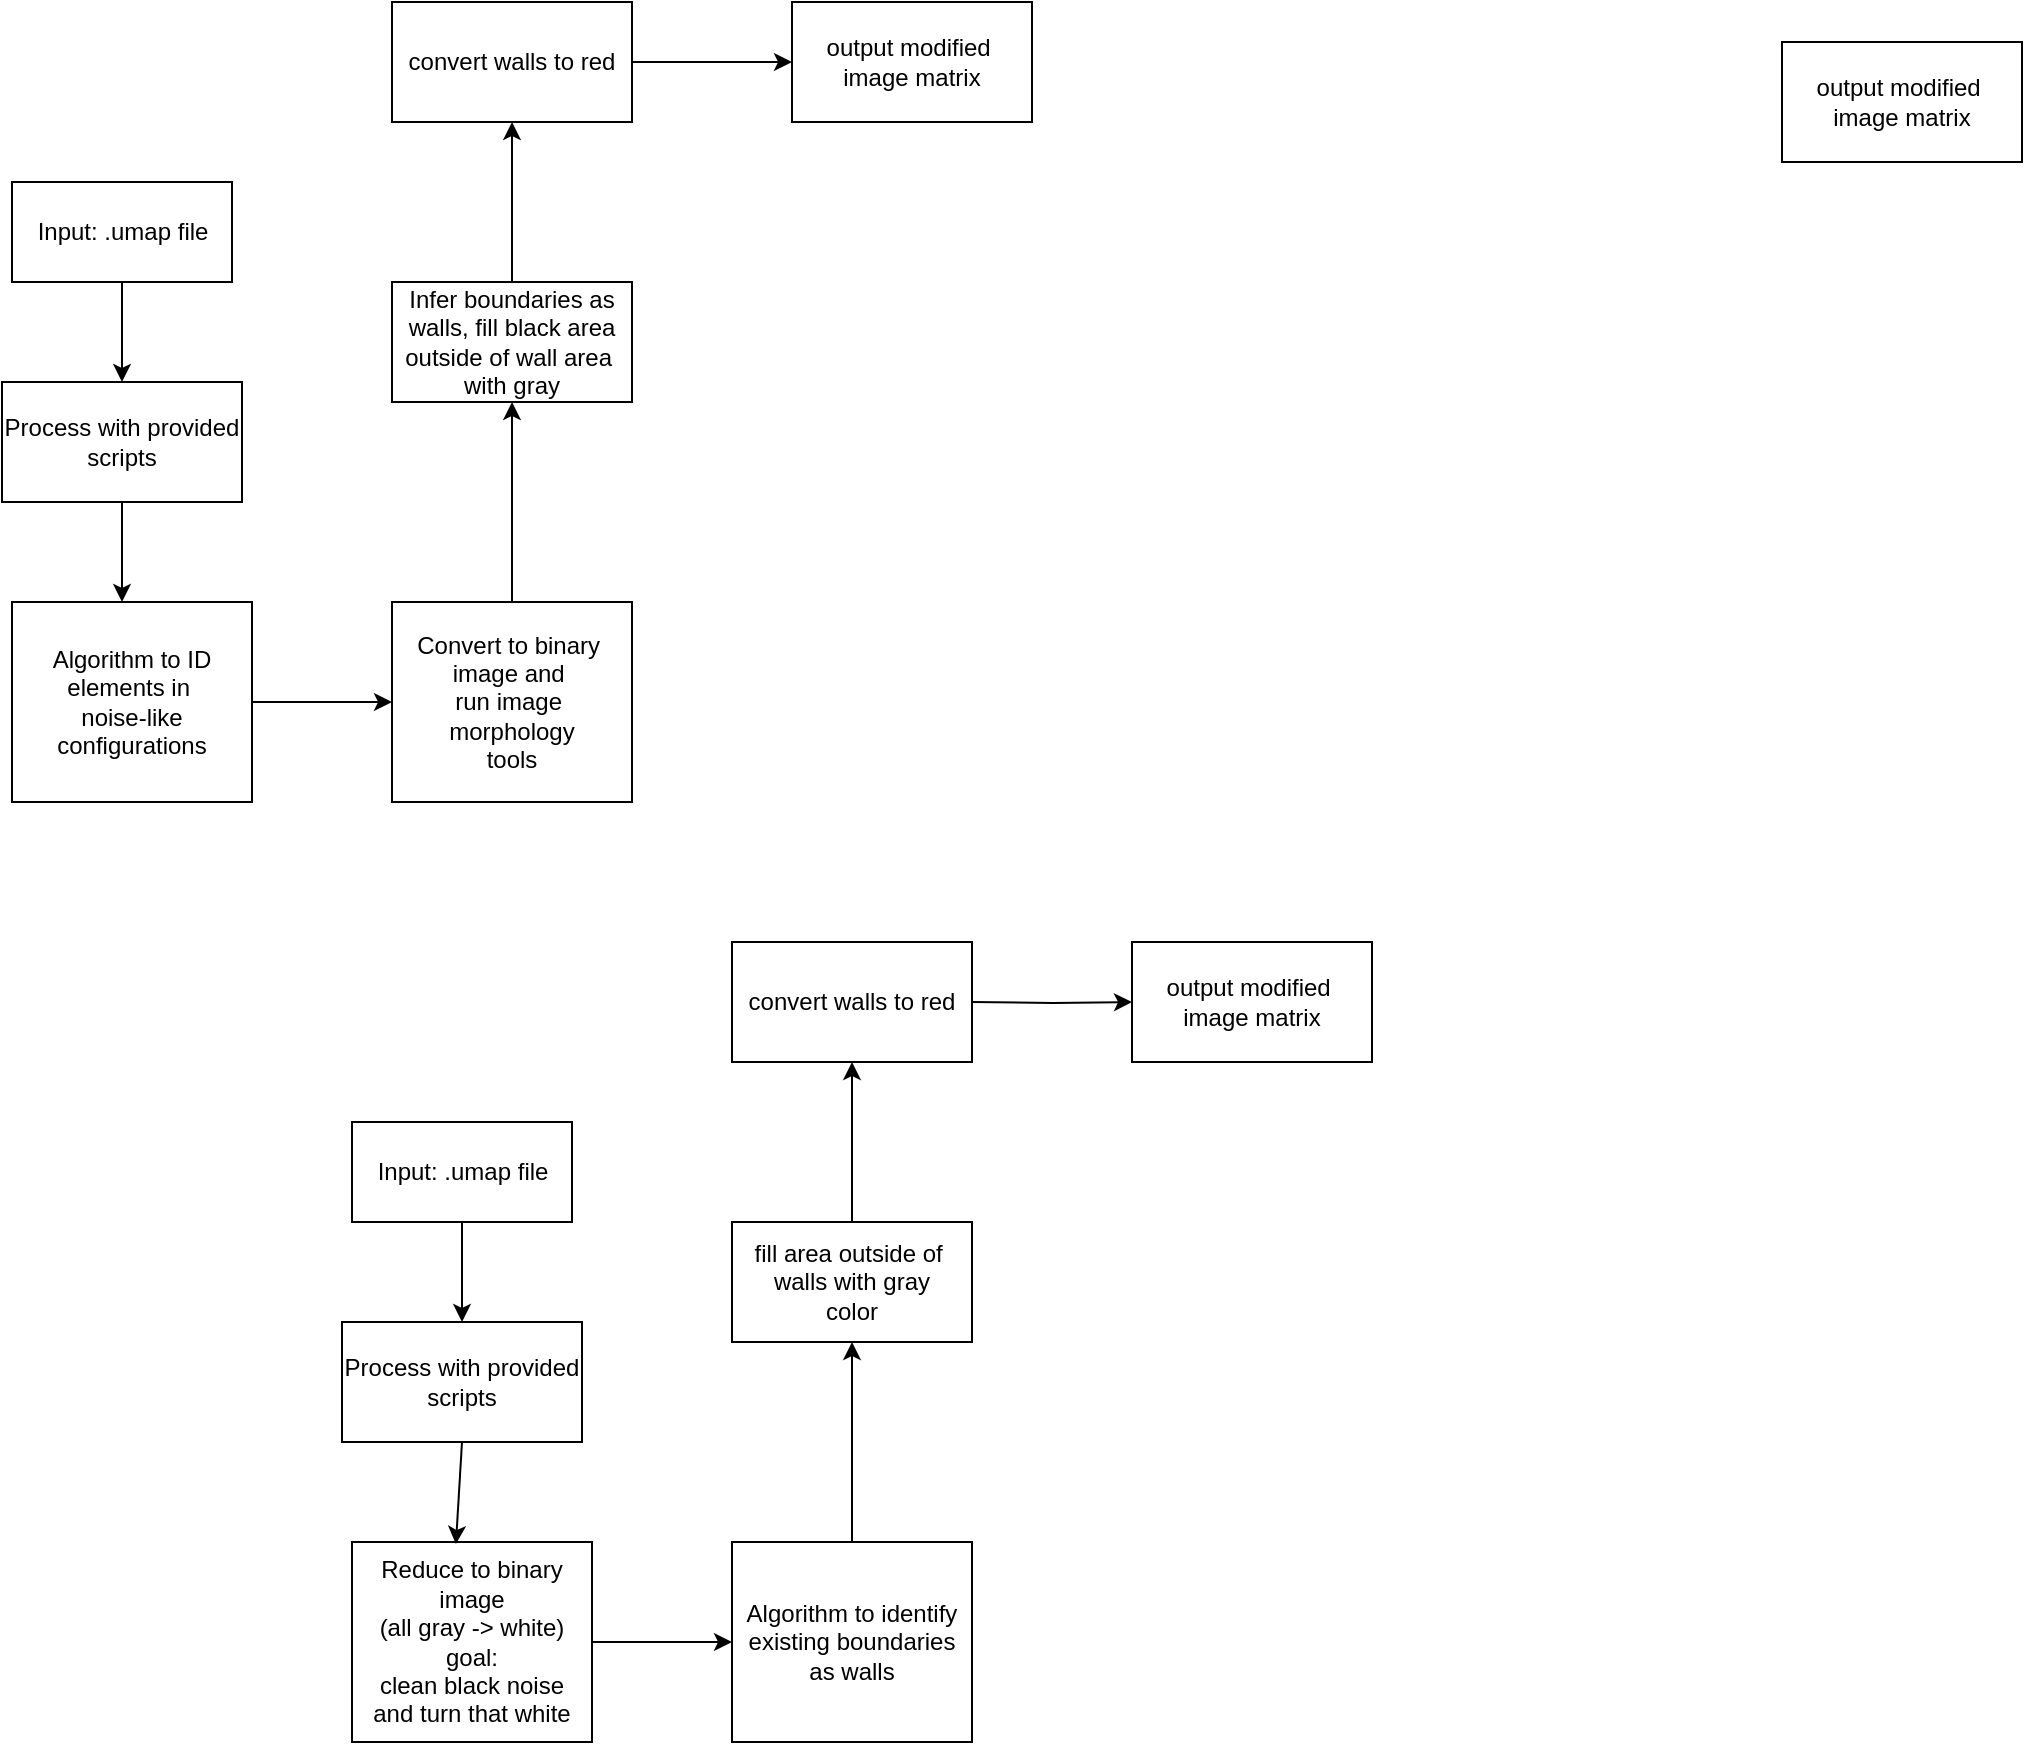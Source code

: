 <mxfile version="20.8.10" type="device"><diagram name="Page-1" id="71k9XQcTZ7lU81IIpyTz"><mxGraphModel dx="1114" dy="674" grid="1" gridSize="10" guides="1" tooltips="1" connect="1" arrows="1" fold="1" page="1" pageScale="1" pageWidth="850" pageHeight="1100" math="0" shadow="0"><root><mxCell id="0"/><mxCell id="1" parent="0"/><mxCell id="BzYhNjww86C-uhUNzTfn-1" value="Input: .umap file" style="html=1;" vertex="1" parent="1"><mxGeometry x="205" y="600" width="110" height="50" as="geometry"/></mxCell><mxCell id="BzYhNjww86C-uhUNzTfn-2" value="" style="endArrow=classic;html=1;rounded=0;exitX=0.5;exitY=1;exitDx=0;exitDy=0;entryX=0.5;entryY=0;entryDx=0;entryDy=0;" edge="1" parent="1" source="BzYhNjww86C-uhUNzTfn-1" target="BzYhNjww86C-uhUNzTfn-3"><mxGeometry width="50" height="50" relative="1" as="geometry"><mxPoint x="315" y="630" as="sourcePoint"/><mxPoint x="365" y="580" as="targetPoint"/></mxGeometry></mxCell><mxCell id="BzYhNjww86C-uhUNzTfn-3" value="Process with provided&lt;br&gt;scripts" style="rounded=0;whiteSpace=wrap;html=1;" vertex="1" parent="1"><mxGeometry x="200" y="700" width="120" height="60" as="geometry"/></mxCell><mxCell id="BzYhNjww86C-uhUNzTfn-4" value="Reduce to binary image &lt;br&gt;(all gray -&amp;gt; white)&lt;br&gt;goal:&lt;br&gt;clean black noise&lt;br&gt;and turn that white" style="rounded=0;whiteSpace=wrap;html=1;" vertex="1" parent="1"><mxGeometry x="205" y="810" width="120" height="100" as="geometry"/></mxCell><mxCell id="BzYhNjww86C-uhUNzTfn-9" value="" style="edgeStyle=orthogonalEdgeStyle;rounded=0;orthogonalLoop=1;jettySize=auto;html=1;" edge="1" parent="1" source="BzYhNjww86C-uhUNzTfn-5" target="BzYhNjww86C-uhUNzTfn-8"><mxGeometry relative="1" as="geometry"/></mxCell><mxCell id="BzYhNjww86C-uhUNzTfn-5" value="Algorithm to identify existing boundaries as walls" style="rounded=0;whiteSpace=wrap;html=1;" vertex="1" parent="1"><mxGeometry x="395" y="810" width="120" height="100" as="geometry"/></mxCell><mxCell id="BzYhNjww86C-uhUNzTfn-6" value="" style="endArrow=classic;html=1;rounded=0;exitX=0.5;exitY=1;exitDx=0;exitDy=0;entryX=0.433;entryY=0.01;entryDx=0;entryDy=0;entryPerimeter=0;" edge="1" parent="1" source="BzYhNjww86C-uhUNzTfn-3" target="BzYhNjww86C-uhUNzTfn-4"><mxGeometry width="50" height="50" relative="1" as="geometry"><mxPoint x="235" y="640" as="sourcePoint"/><mxPoint x="285" y="590" as="targetPoint"/></mxGeometry></mxCell><mxCell id="BzYhNjww86C-uhUNzTfn-7" value="" style="endArrow=classic;html=1;rounded=0;exitX=1;exitY=0.5;exitDx=0;exitDy=0;entryX=0;entryY=0.5;entryDx=0;entryDy=0;" edge="1" parent="1" source="BzYhNjww86C-uhUNzTfn-4" target="BzYhNjww86C-uhUNzTfn-5"><mxGeometry width="50" height="50" relative="1" as="geometry"><mxPoint x="235" y="640" as="sourcePoint"/><mxPoint x="285" y="590" as="targetPoint"/></mxGeometry></mxCell><mxCell id="BzYhNjww86C-uhUNzTfn-11" value="" style="edgeStyle=orthogonalEdgeStyle;rounded=0;orthogonalLoop=1;jettySize=auto;html=1;" edge="1" parent="1" source="BzYhNjww86C-uhUNzTfn-8" target="BzYhNjww86C-uhUNzTfn-10"><mxGeometry relative="1" as="geometry"/></mxCell><mxCell id="BzYhNjww86C-uhUNzTfn-8" value="fill area outside of&amp;nbsp;&lt;br&gt;walls with gray&lt;br&gt;color" style="rounded=0;whiteSpace=wrap;html=1;" vertex="1" parent="1"><mxGeometry x="395" y="650" width="120" height="60" as="geometry"/></mxCell><mxCell id="BzYhNjww86C-uhUNzTfn-10" value="convert walls to red" style="rounded=0;whiteSpace=wrap;html=1;" vertex="1" parent="1"><mxGeometry x="395" y="510" width="120" height="60" as="geometry"/></mxCell><mxCell id="BzYhNjww86C-uhUNzTfn-12" value="Input: .umap file" style="html=1;" vertex="1" parent="1"><mxGeometry x="35" y="130" width="110" height="50" as="geometry"/></mxCell><mxCell id="BzYhNjww86C-uhUNzTfn-13" value="" style="endArrow=classic;html=1;rounded=0;exitX=0.5;exitY=1;exitDx=0;exitDy=0;entryX=0.5;entryY=0;entryDx=0;entryDy=0;" edge="1" parent="1" source="BzYhNjww86C-uhUNzTfn-12" target="BzYhNjww86C-uhUNzTfn-14"><mxGeometry width="50" height="50" relative="1" as="geometry"><mxPoint x="145" y="160" as="sourcePoint"/><mxPoint x="195" y="110" as="targetPoint"/></mxGeometry></mxCell><mxCell id="BzYhNjww86C-uhUNzTfn-14" value="Process with provided&lt;br&gt;scripts" style="rounded=0;whiteSpace=wrap;html=1;" vertex="1" parent="1"><mxGeometry x="30" y="230" width="120" height="60" as="geometry"/></mxCell><mxCell id="BzYhNjww86C-uhUNzTfn-15" value="Algorithm to ID&lt;br&gt;elements in&amp;nbsp;&lt;br&gt;noise-like &lt;br&gt;configurations" style="rounded=0;whiteSpace=wrap;html=1;" vertex="1" parent="1"><mxGeometry x="35" y="340" width="120" height="100" as="geometry"/></mxCell><mxCell id="BzYhNjww86C-uhUNzTfn-16" value="" style="edgeStyle=orthogonalEdgeStyle;rounded=0;orthogonalLoop=1;jettySize=auto;html=1;" edge="1" parent="1" source="BzYhNjww86C-uhUNzTfn-17" target="BzYhNjww86C-uhUNzTfn-21"><mxGeometry relative="1" as="geometry"/></mxCell><mxCell id="BzYhNjww86C-uhUNzTfn-17" value="Convert to binary&amp;nbsp;&lt;br&gt;image and&amp;nbsp;&lt;br&gt;run image&amp;nbsp;&lt;br&gt;morphology&lt;br&gt;tools" style="rounded=0;whiteSpace=wrap;html=1;" vertex="1" parent="1"><mxGeometry x="225" y="340" width="120" height="100" as="geometry"/></mxCell><mxCell id="BzYhNjww86C-uhUNzTfn-18" value="" style="endArrow=classic;html=1;rounded=0;exitX=0.5;exitY=1;exitDx=0;exitDy=0;" edge="1" parent="1" source="BzYhNjww86C-uhUNzTfn-14"><mxGeometry width="50" height="50" relative="1" as="geometry"><mxPoint x="65" y="170" as="sourcePoint"/><mxPoint x="90" y="340" as="targetPoint"/></mxGeometry></mxCell><mxCell id="BzYhNjww86C-uhUNzTfn-19" value="" style="endArrow=classic;html=1;rounded=0;exitX=1;exitY=0.5;exitDx=0;exitDy=0;entryX=0;entryY=0.5;entryDx=0;entryDy=0;" edge="1" parent="1" source="BzYhNjww86C-uhUNzTfn-15" target="BzYhNjww86C-uhUNzTfn-17"><mxGeometry width="50" height="50" relative="1" as="geometry"><mxPoint x="65" y="170" as="sourcePoint"/><mxPoint x="115" y="120" as="targetPoint"/></mxGeometry></mxCell><mxCell id="BzYhNjww86C-uhUNzTfn-20" value="" style="edgeStyle=orthogonalEdgeStyle;rounded=0;orthogonalLoop=1;jettySize=auto;html=1;" edge="1" parent="1" source="BzYhNjww86C-uhUNzTfn-21" target="BzYhNjww86C-uhUNzTfn-22"><mxGeometry relative="1" as="geometry"/></mxCell><mxCell id="BzYhNjww86C-uhUNzTfn-21" value="Infer boundaries as walls, fill black area&lt;br&gt;outside of wall area&amp;nbsp;&lt;br&gt;with gray" style="rounded=0;whiteSpace=wrap;html=1;" vertex="1" parent="1"><mxGeometry x="225" y="180" width="120" height="60" as="geometry"/></mxCell><mxCell id="BzYhNjww86C-uhUNzTfn-24" value="" style="edgeStyle=orthogonalEdgeStyle;rounded=0;orthogonalLoop=1;jettySize=auto;html=1;" edge="1" parent="1" source="BzYhNjww86C-uhUNzTfn-22" target="BzYhNjww86C-uhUNzTfn-23"><mxGeometry relative="1" as="geometry"/></mxCell><mxCell id="BzYhNjww86C-uhUNzTfn-22" value="convert walls to red" style="rounded=0;whiteSpace=wrap;html=1;" vertex="1" parent="1"><mxGeometry x="225" y="40" width="120" height="60" as="geometry"/></mxCell><mxCell id="BzYhNjww86C-uhUNzTfn-23" value="output modified&amp;nbsp;&lt;br&gt;image matrix" style="rounded=0;whiteSpace=wrap;html=1;" vertex="1" parent="1"><mxGeometry x="425" y="40" width="120" height="60" as="geometry"/></mxCell><mxCell id="BzYhNjww86C-uhUNzTfn-25" value="" style="edgeStyle=orthogonalEdgeStyle;rounded=0;orthogonalLoop=1;jettySize=auto;html=1;" edge="1" parent="1" target="BzYhNjww86C-uhUNzTfn-26"><mxGeometry relative="1" as="geometry"><mxPoint x="515" y="540" as="sourcePoint"/></mxGeometry></mxCell><mxCell id="BzYhNjww86C-uhUNzTfn-26" value="output modified&amp;nbsp;&lt;br&gt;image matrix" style="rounded=0;whiteSpace=wrap;html=1;" vertex="1" parent="1"><mxGeometry x="595" y="510" width="120" height="60" as="geometry"/></mxCell><mxCell id="BzYhNjww86C-uhUNzTfn-27" value="output modified&amp;nbsp;&lt;br&gt;image matrix" style="rounded=0;whiteSpace=wrap;html=1;" vertex="1" parent="1"><mxGeometry x="920" y="60" width="120" height="60" as="geometry"/></mxCell></root></mxGraphModel></diagram></mxfile>